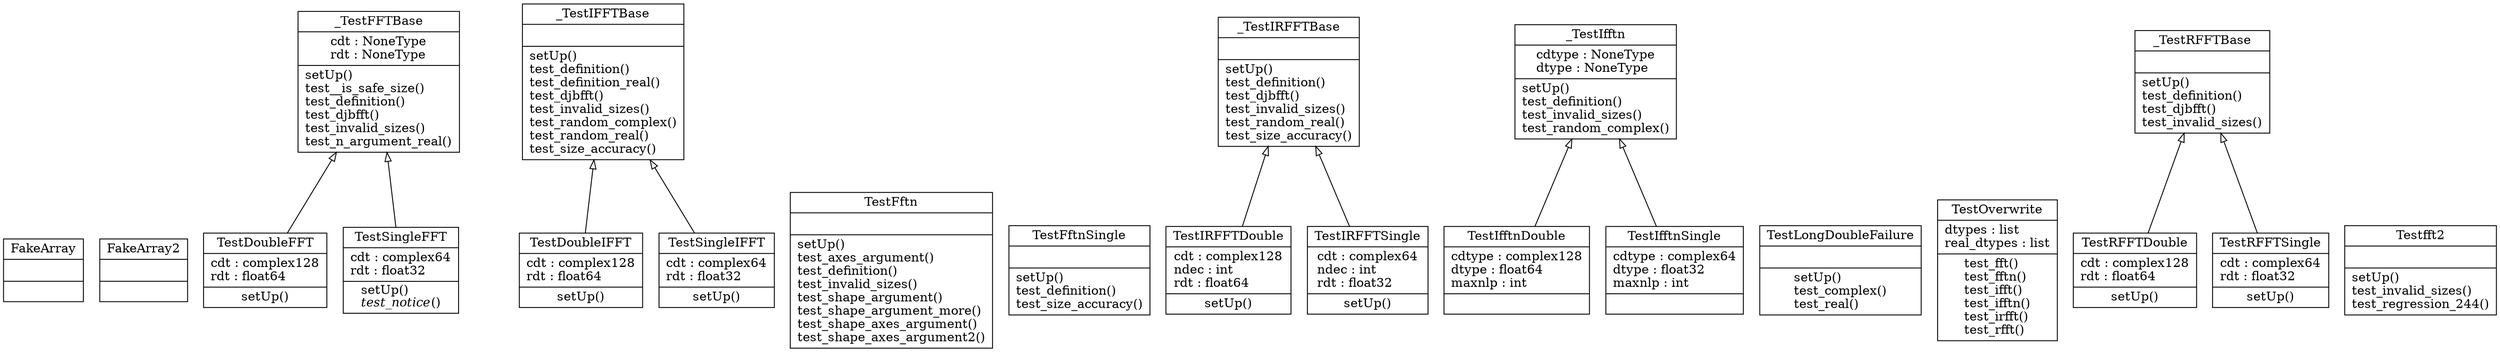 digraph "classes_3" {
rankdir=BT
charset="utf-8"
"test_basic.FakeArray" [color="black", fontcolor="black", label=<{FakeArray|<br ALIGN="LEFT"/>|}>, shape="record", style="solid"];
"test_basic.FakeArray2" [color="black", fontcolor="black", label=<{FakeArray2|<br ALIGN="LEFT"/>|}>, shape="record", style="solid"];
"test_basic.TestDoubleFFT" [color="black", fontcolor="black", label=<{TestDoubleFFT|cdt : complex128<br ALIGN="LEFT"/>rdt : float64<br ALIGN="LEFT"/>|setUp()<br ALIGN="LEFT"/>}>, shape="record", style="solid"];
"test_basic.TestDoubleIFFT" [color="black", fontcolor="black", label=<{TestDoubleIFFT|cdt : complex128<br ALIGN="LEFT"/>rdt : float64<br ALIGN="LEFT"/>|setUp()<br ALIGN="LEFT"/>}>, shape="record", style="solid"];
"test_basic.TestFftn" [color="black", fontcolor="black", label=<{TestFftn|<br ALIGN="LEFT"/>|setUp()<br ALIGN="LEFT"/>test_axes_argument()<br ALIGN="LEFT"/>test_definition()<br ALIGN="LEFT"/>test_invalid_sizes()<br ALIGN="LEFT"/>test_shape_argument()<br ALIGN="LEFT"/>test_shape_argument_more()<br ALIGN="LEFT"/>test_shape_axes_argument()<br ALIGN="LEFT"/>test_shape_axes_argument2()<br ALIGN="LEFT"/>}>, shape="record", style="solid"];
"test_basic.TestFftnSingle" [color="black", fontcolor="black", label=<{TestFftnSingle|<br ALIGN="LEFT"/>|setUp()<br ALIGN="LEFT"/>test_definition()<br ALIGN="LEFT"/>test_size_accuracy()<br ALIGN="LEFT"/>}>, shape="record", style="solid"];
"test_basic.TestIRFFTDouble" [color="black", fontcolor="black", label=<{TestIRFFTDouble|cdt : complex128<br ALIGN="LEFT"/>ndec : int<br ALIGN="LEFT"/>rdt : float64<br ALIGN="LEFT"/>|setUp()<br ALIGN="LEFT"/>}>, shape="record", style="solid"];
"test_basic.TestIRFFTSingle" [color="black", fontcolor="black", label=<{TestIRFFTSingle|cdt : complex64<br ALIGN="LEFT"/>ndec : int<br ALIGN="LEFT"/>rdt : float32<br ALIGN="LEFT"/>|setUp()<br ALIGN="LEFT"/>}>, shape="record", style="solid"];
"test_basic.TestIfftnDouble" [color="black", fontcolor="black", label=<{TestIfftnDouble|cdtype : complex128<br ALIGN="LEFT"/>dtype : float64<br ALIGN="LEFT"/>maxnlp : int<br ALIGN="LEFT"/>|}>, shape="record", style="solid"];
"test_basic.TestIfftnSingle" [color="black", fontcolor="black", label=<{TestIfftnSingle|cdtype : complex64<br ALIGN="LEFT"/>dtype : float32<br ALIGN="LEFT"/>maxnlp : int<br ALIGN="LEFT"/>|}>, shape="record", style="solid"];
"test_basic.TestLongDoubleFailure" [color="black", fontcolor="black", label=<{TestLongDoubleFailure|<br ALIGN="LEFT"/>|setUp()<br ALIGN="LEFT"/>test_complex()<br ALIGN="LEFT"/>test_real()<br ALIGN="LEFT"/>}>, shape="record", style="solid"];
"test_basic.TestOverwrite" [color="black", fontcolor="black", label=<{TestOverwrite|dtypes : list<br ALIGN="LEFT"/>real_dtypes : list<br ALIGN="LEFT"/>|test_fft()<br ALIGN="LEFT"/>test_fftn()<br ALIGN="LEFT"/>test_ifft()<br ALIGN="LEFT"/>test_ifftn()<br ALIGN="LEFT"/>test_irfft()<br ALIGN="LEFT"/>test_rfft()<br ALIGN="LEFT"/>}>, shape="record", style="solid"];
"test_basic.TestRFFTDouble" [color="black", fontcolor="black", label=<{TestRFFTDouble|cdt : complex128<br ALIGN="LEFT"/>rdt : float64<br ALIGN="LEFT"/>|setUp()<br ALIGN="LEFT"/>}>, shape="record", style="solid"];
"test_basic.TestRFFTSingle" [color="black", fontcolor="black", label=<{TestRFFTSingle|cdt : complex64<br ALIGN="LEFT"/>rdt : float32<br ALIGN="LEFT"/>|setUp()<br ALIGN="LEFT"/>}>, shape="record", style="solid"];
"test_basic.TestSingleFFT" [color="black", fontcolor="black", label=<{TestSingleFFT|cdt : complex64<br ALIGN="LEFT"/>rdt : float32<br ALIGN="LEFT"/>|setUp()<br ALIGN="LEFT"/><I>test_notice</I>()<br ALIGN="LEFT"/>}>, shape="record", style="solid"];
"test_basic.TestSingleIFFT" [color="black", fontcolor="black", label=<{TestSingleIFFT|cdt : complex64<br ALIGN="LEFT"/>rdt : float32<br ALIGN="LEFT"/>|setUp()<br ALIGN="LEFT"/>}>, shape="record", style="solid"];
"test_basic.Testfft2" [color="black", fontcolor="black", label=<{Testfft2|<br ALIGN="LEFT"/>|setUp()<br ALIGN="LEFT"/>test_invalid_sizes()<br ALIGN="LEFT"/>test_regression_244()<br ALIGN="LEFT"/>}>, shape="record", style="solid"];
"test_basic._TestFFTBase" [color="black", fontcolor="black", label=<{_TestFFTBase|cdt : NoneType<br ALIGN="LEFT"/>rdt : NoneType<br ALIGN="LEFT"/>|setUp()<br ALIGN="LEFT"/>test__is_safe_size()<br ALIGN="LEFT"/>test_definition()<br ALIGN="LEFT"/>test_djbfft()<br ALIGN="LEFT"/>test_invalid_sizes()<br ALIGN="LEFT"/>test_n_argument_real()<br ALIGN="LEFT"/>}>, shape="record", style="solid"];
"test_basic._TestIFFTBase" [color="black", fontcolor="black", label=<{_TestIFFTBase|<br ALIGN="LEFT"/>|setUp()<br ALIGN="LEFT"/>test_definition()<br ALIGN="LEFT"/>test_definition_real()<br ALIGN="LEFT"/>test_djbfft()<br ALIGN="LEFT"/>test_invalid_sizes()<br ALIGN="LEFT"/>test_random_complex()<br ALIGN="LEFT"/>test_random_real()<br ALIGN="LEFT"/>test_size_accuracy()<br ALIGN="LEFT"/>}>, shape="record", style="solid"];
"test_basic._TestIRFFTBase" [color="black", fontcolor="black", label=<{_TestIRFFTBase|<br ALIGN="LEFT"/>|setUp()<br ALIGN="LEFT"/>test_definition()<br ALIGN="LEFT"/>test_djbfft()<br ALIGN="LEFT"/>test_invalid_sizes()<br ALIGN="LEFT"/>test_random_real()<br ALIGN="LEFT"/>test_size_accuracy()<br ALIGN="LEFT"/>}>, shape="record", style="solid"];
"test_basic._TestIfftn" [color="black", fontcolor="black", label=<{_TestIfftn|cdtype : NoneType<br ALIGN="LEFT"/>dtype : NoneType<br ALIGN="LEFT"/>|setUp()<br ALIGN="LEFT"/>test_definition()<br ALIGN="LEFT"/>test_invalid_sizes()<br ALIGN="LEFT"/>test_random_complex()<br ALIGN="LEFT"/>}>, shape="record", style="solid"];
"test_basic._TestRFFTBase" [color="black", fontcolor="black", label=<{_TestRFFTBase|<br ALIGN="LEFT"/>|setUp()<br ALIGN="LEFT"/>test_definition()<br ALIGN="LEFT"/>test_djbfft()<br ALIGN="LEFT"/>test_invalid_sizes()<br ALIGN="LEFT"/>}>, shape="record", style="solid"];
"test_basic.TestDoubleFFT" -> "test_basic._TestFFTBase" [arrowhead="empty", arrowtail="none"];
"test_basic.TestDoubleIFFT" -> "test_basic._TestIFFTBase" [arrowhead="empty", arrowtail="none"];
"test_basic.TestIRFFTDouble" -> "test_basic._TestIRFFTBase" [arrowhead="empty", arrowtail="none"];
"test_basic.TestIRFFTSingle" -> "test_basic._TestIRFFTBase" [arrowhead="empty", arrowtail="none"];
"test_basic.TestIfftnDouble" -> "test_basic._TestIfftn" [arrowhead="empty", arrowtail="none"];
"test_basic.TestIfftnSingle" -> "test_basic._TestIfftn" [arrowhead="empty", arrowtail="none"];
"test_basic.TestRFFTDouble" -> "test_basic._TestRFFTBase" [arrowhead="empty", arrowtail="none"];
"test_basic.TestRFFTSingle" -> "test_basic._TestRFFTBase" [arrowhead="empty", arrowtail="none"];
"test_basic.TestSingleFFT" -> "test_basic._TestFFTBase" [arrowhead="empty", arrowtail="none"];
"test_basic.TestSingleIFFT" -> "test_basic._TestIFFTBase" [arrowhead="empty", arrowtail="none"];
}

